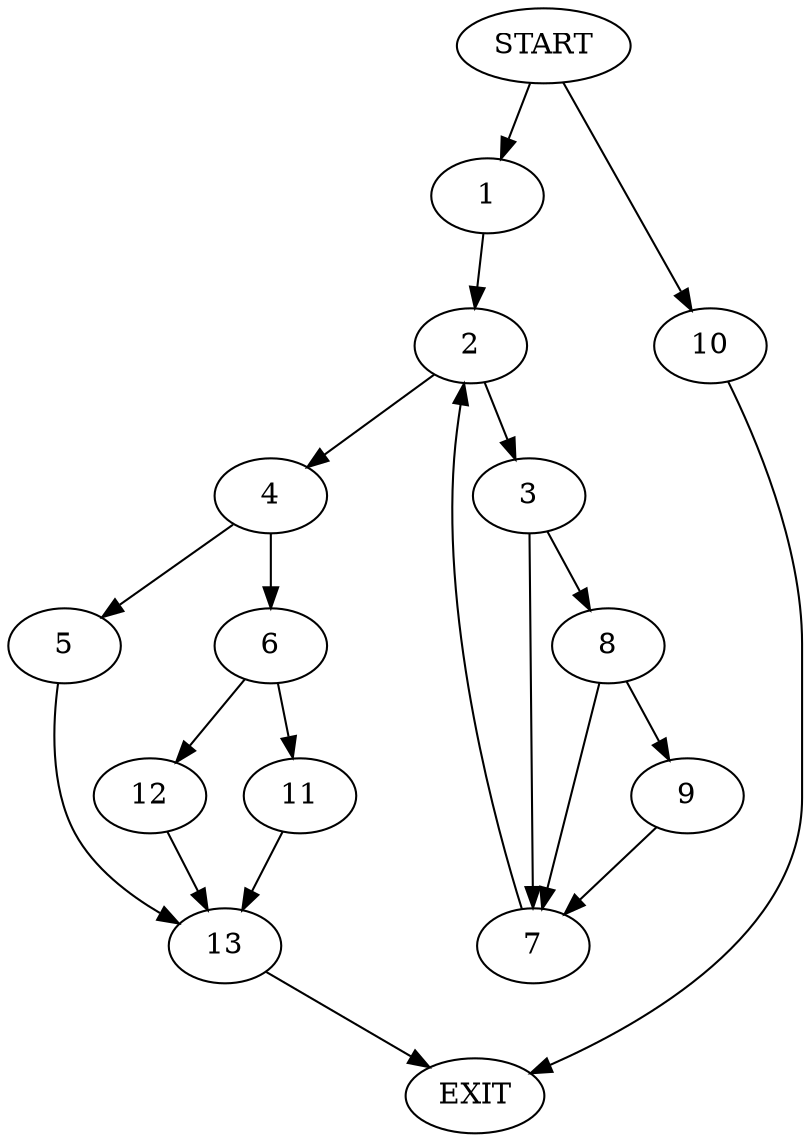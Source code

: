digraph {
0 [label="START"]
14 [label="EXIT"]
0 -> 1
1 -> 2
2 -> 3
2 -> 4
4 -> 5
4 -> 6
3 -> 7
3 -> 8
8 -> 7
8 -> 9
7 -> 2
0 -> 10
10 -> 14
9 -> 7
6 -> 11
6 -> 12
5 -> 13
13 -> 14
11 -> 13
12 -> 13
}
